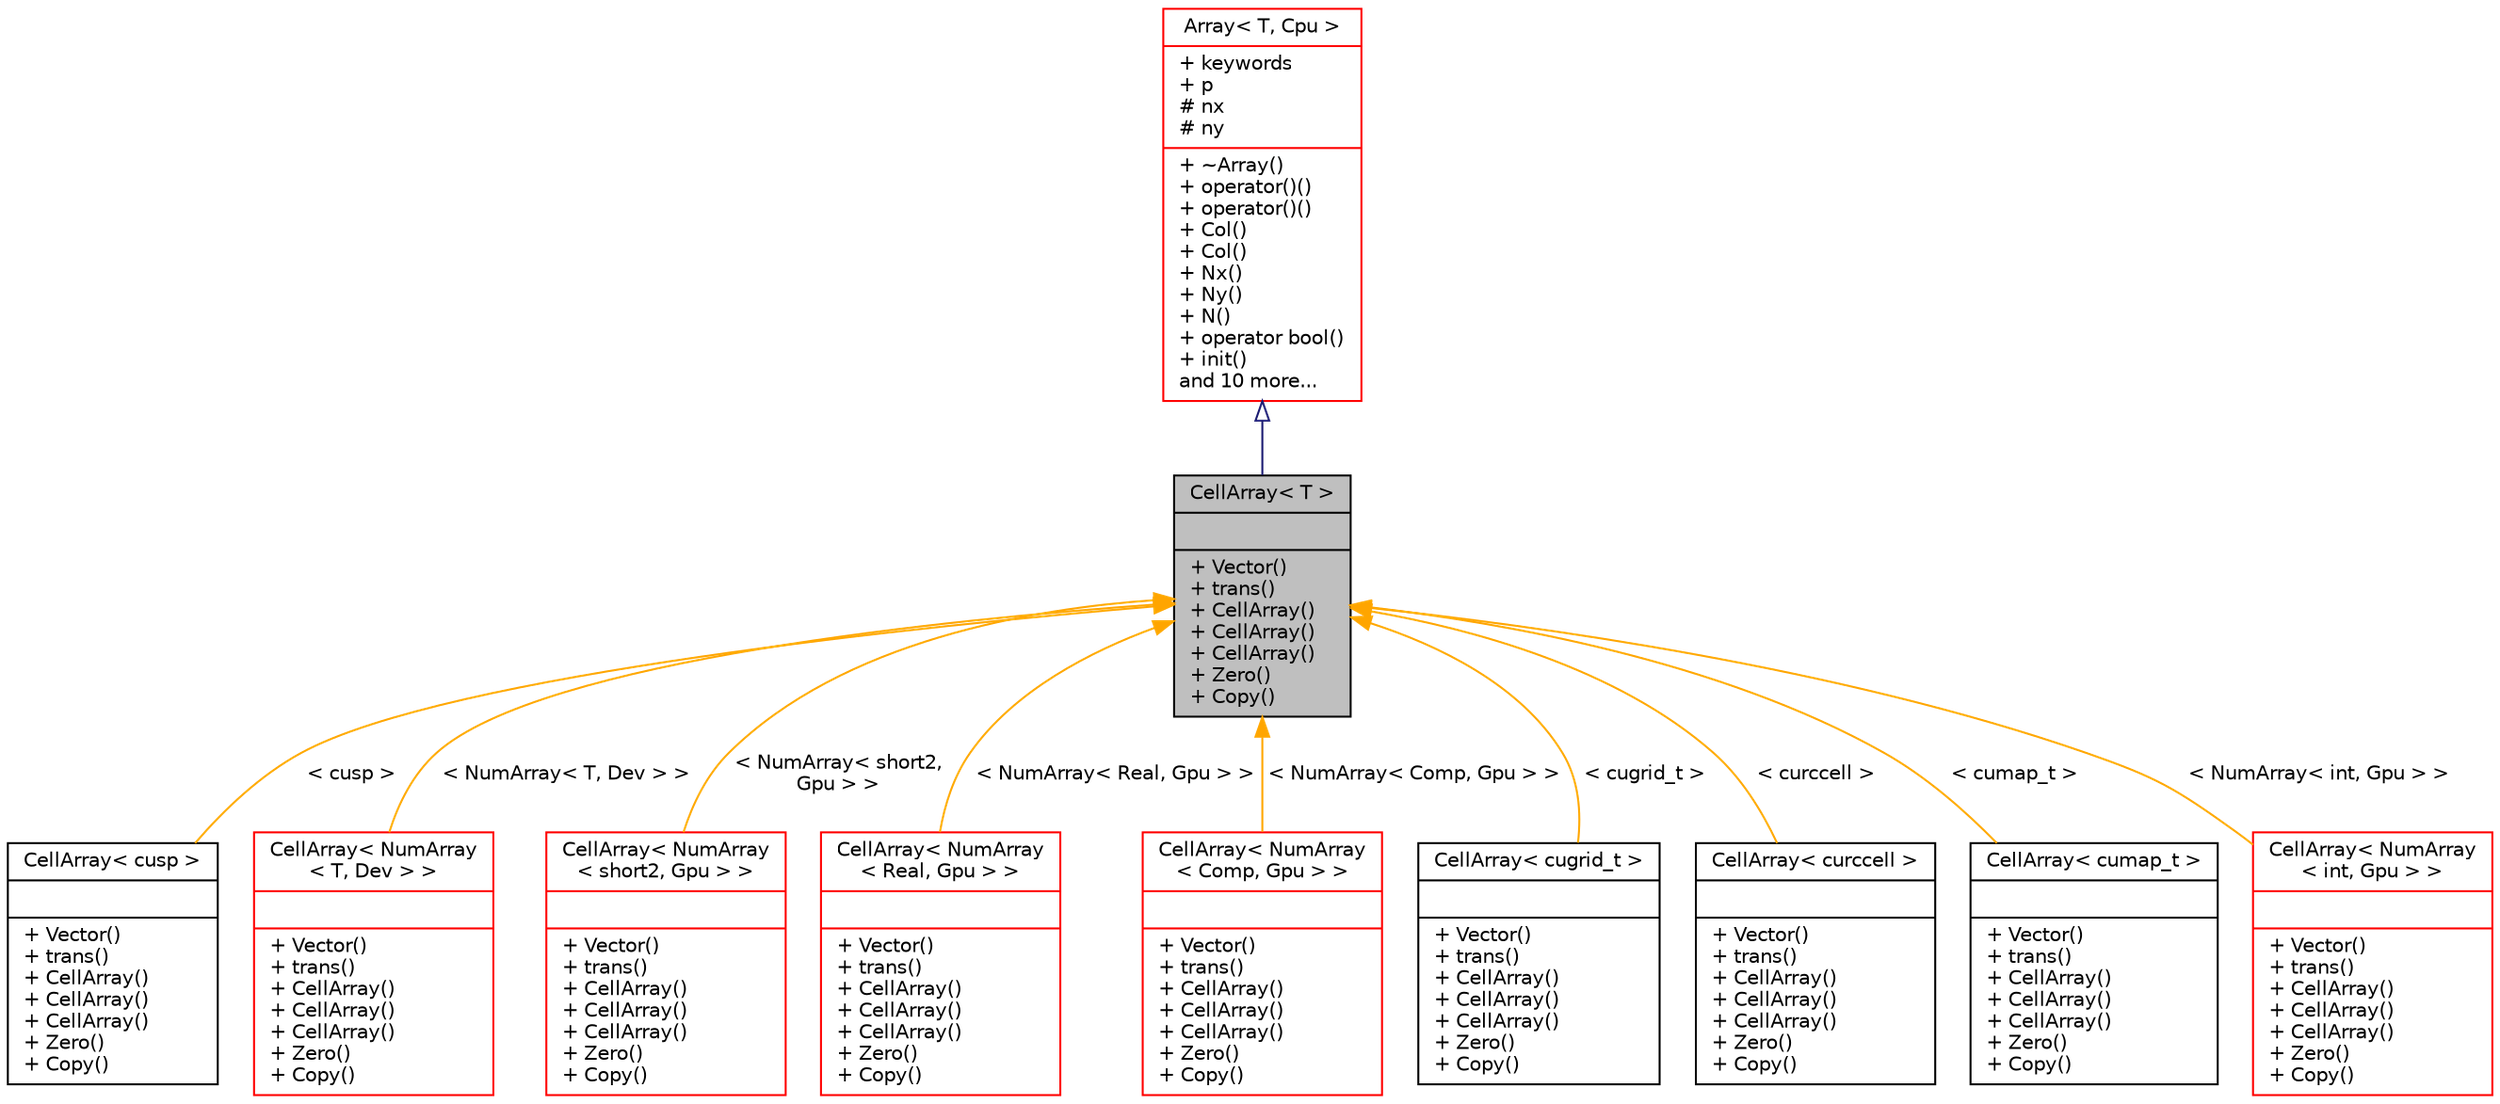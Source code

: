digraph "CellArray&lt; T &gt;"
{
 // INTERACTIVE_SVG=YES
  bgcolor="transparent";
  edge [fontname="Helvetica",fontsize="10",labelfontname="Helvetica",labelfontsize="10"];
  node [fontname="Helvetica",fontsize="10",shape=record];
  Node0 [label="{CellArray\< T \>\n||+ Vector()\l+ trans()\l+ CellArray()\l+ CellArray()\l+ CellArray()\l+ Zero()\l+ Copy()\l}",height=0.2,width=0.4,color="black", fillcolor="grey75", style="filled", fontcolor="black"];
  Node1 -> Node0 [dir="back",color="midnightblue",fontsize="10",style="solid",arrowtail="onormal",fontname="Helvetica"];
  Node1 [label="{Array\< T, Cpu \>\n|+ keywords\l+ p\l# nx\l# ny\l|+ ~Array()\l+ operator()()\l+ operator()()\l+ Col()\l+ Col()\l+ Nx()\l+ Ny()\l+ N()\l+ operator bool()\l+ init()\land 10 more...\l}",height=0.2,width=0.4,color="red",URL="$class_array.html"];
  Node0 -> Node5 [dir="back",color="orange",fontsize="10",style="solid",label=" \< cusp \>" ,fontname="Helvetica"];
  Node5 [label="{CellArray\< cusp \>\n||+ Vector()\l+ trans()\l+ CellArray()\l+ CellArray()\l+ CellArray()\l+ Zero()\l+ Copy()\l}",height=0.2,width=0.4,color="black",URL="$class_cell_array.html"];
  Node0 -> Node6 [dir="back",color="orange",fontsize="10",style="solid",label=" \< NumArray\< T, Dev \> \>" ,fontname="Helvetica"];
  Node6 [label="{CellArray\< NumArray\l\< T, Dev \> \>\n||+ Vector()\l+ trans()\l+ CellArray()\l+ CellArray()\l+ CellArray()\l+ Zero()\l+ Copy()\l}",height=0.2,width=0.4,color="red",URL="$class_cell_array.html"];
  Node0 -> Node12 [dir="back",color="orange",fontsize="10",style="solid",label=" \< NumArray\< short2,\l Gpu \> \>" ,fontname="Helvetica"];
  Node12 [label="{CellArray\< NumArray\l\< short2, Gpu \> \>\n||+ Vector()\l+ trans()\l+ CellArray()\l+ CellArray()\l+ CellArray()\l+ Zero()\l+ Copy()\l}",height=0.2,width=0.4,color="red",URL="$class_cell_array.html"];
  Node0 -> Node13 [dir="back",color="orange",fontsize="10",style="solid",label=" \< NumArray\< Real, Gpu \> \>" ,fontname="Helvetica"];
  Node13 [label="{CellArray\< NumArray\l\< Real, Gpu \> \>\n||+ Vector()\l+ trans()\l+ CellArray()\l+ CellArray()\l+ CellArray()\l+ Zero()\l+ Copy()\l}",height=0.2,width=0.4,color="red",URL="$class_cell_array.html"];
  Node0 -> Node14 [dir="back",color="orange",fontsize="10",style="solid",label=" \< NumArray\< Comp, Gpu \> \>" ,fontname="Helvetica"];
  Node14 [label="{CellArray\< NumArray\l\< Comp, Gpu \> \>\n||+ Vector()\l+ trans()\l+ CellArray()\l+ CellArray()\l+ CellArray()\l+ Zero()\l+ Copy()\l}",height=0.2,width=0.4,color="red",URL="$class_cell_array.html"];
  Node0 -> Node15 [dir="back",color="orange",fontsize="10",style="solid",label=" \< cugrid_t \>" ,fontname="Helvetica"];
  Node15 [label="{CellArray\< cugrid_t \>\n||+ Vector()\l+ trans()\l+ CellArray()\l+ CellArray()\l+ CellArray()\l+ Zero()\l+ Copy()\l}",height=0.2,width=0.4,color="black",URL="$class_cell_array.html"];
  Node0 -> Node16 [dir="back",color="orange",fontsize="10",style="solid",label=" \< curccell \>" ,fontname="Helvetica"];
  Node16 [label="{CellArray\< curccell \>\n||+ Vector()\l+ trans()\l+ CellArray()\l+ CellArray()\l+ CellArray()\l+ Zero()\l+ Copy()\l}",height=0.2,width=0.4,color="black",URL="$class_cell_array.html"];
  Node0 -> Node17 [dir="back",color="orange",fontsize="10",style="solid",label=" \< cumap_t \>" ,fontname="Helvetica"];
  Node17 [label="{CellArray\< cumap_t \>\n||+ Vector()\l+ trans()\l+ CellArray()\l+ CellArray()\l+ CellArray()\l+ Zero()\l+ Copy()\l}",height=0.2,width=0.4,color="black",URL="$class_cell_array.html"];
  Node0 -> Node18 [dir="back",color="orange",fontsize="10",style="solid",label=" \< NumArray\< int, Gpu \> \>" ,fontname="Helvetica"];
  Node18 [label="{CellArray\< NumArray\l\< int, Gpu \> \>\n||+ Vector()\l+ trans()\l+ CellArray()\l+ CellArray()\l+ CellArray()\l+ Zero()\l+ Copy()\l}",height=0.2,width=0.4,color="red",URL="$class_cell_array.html"];
}
